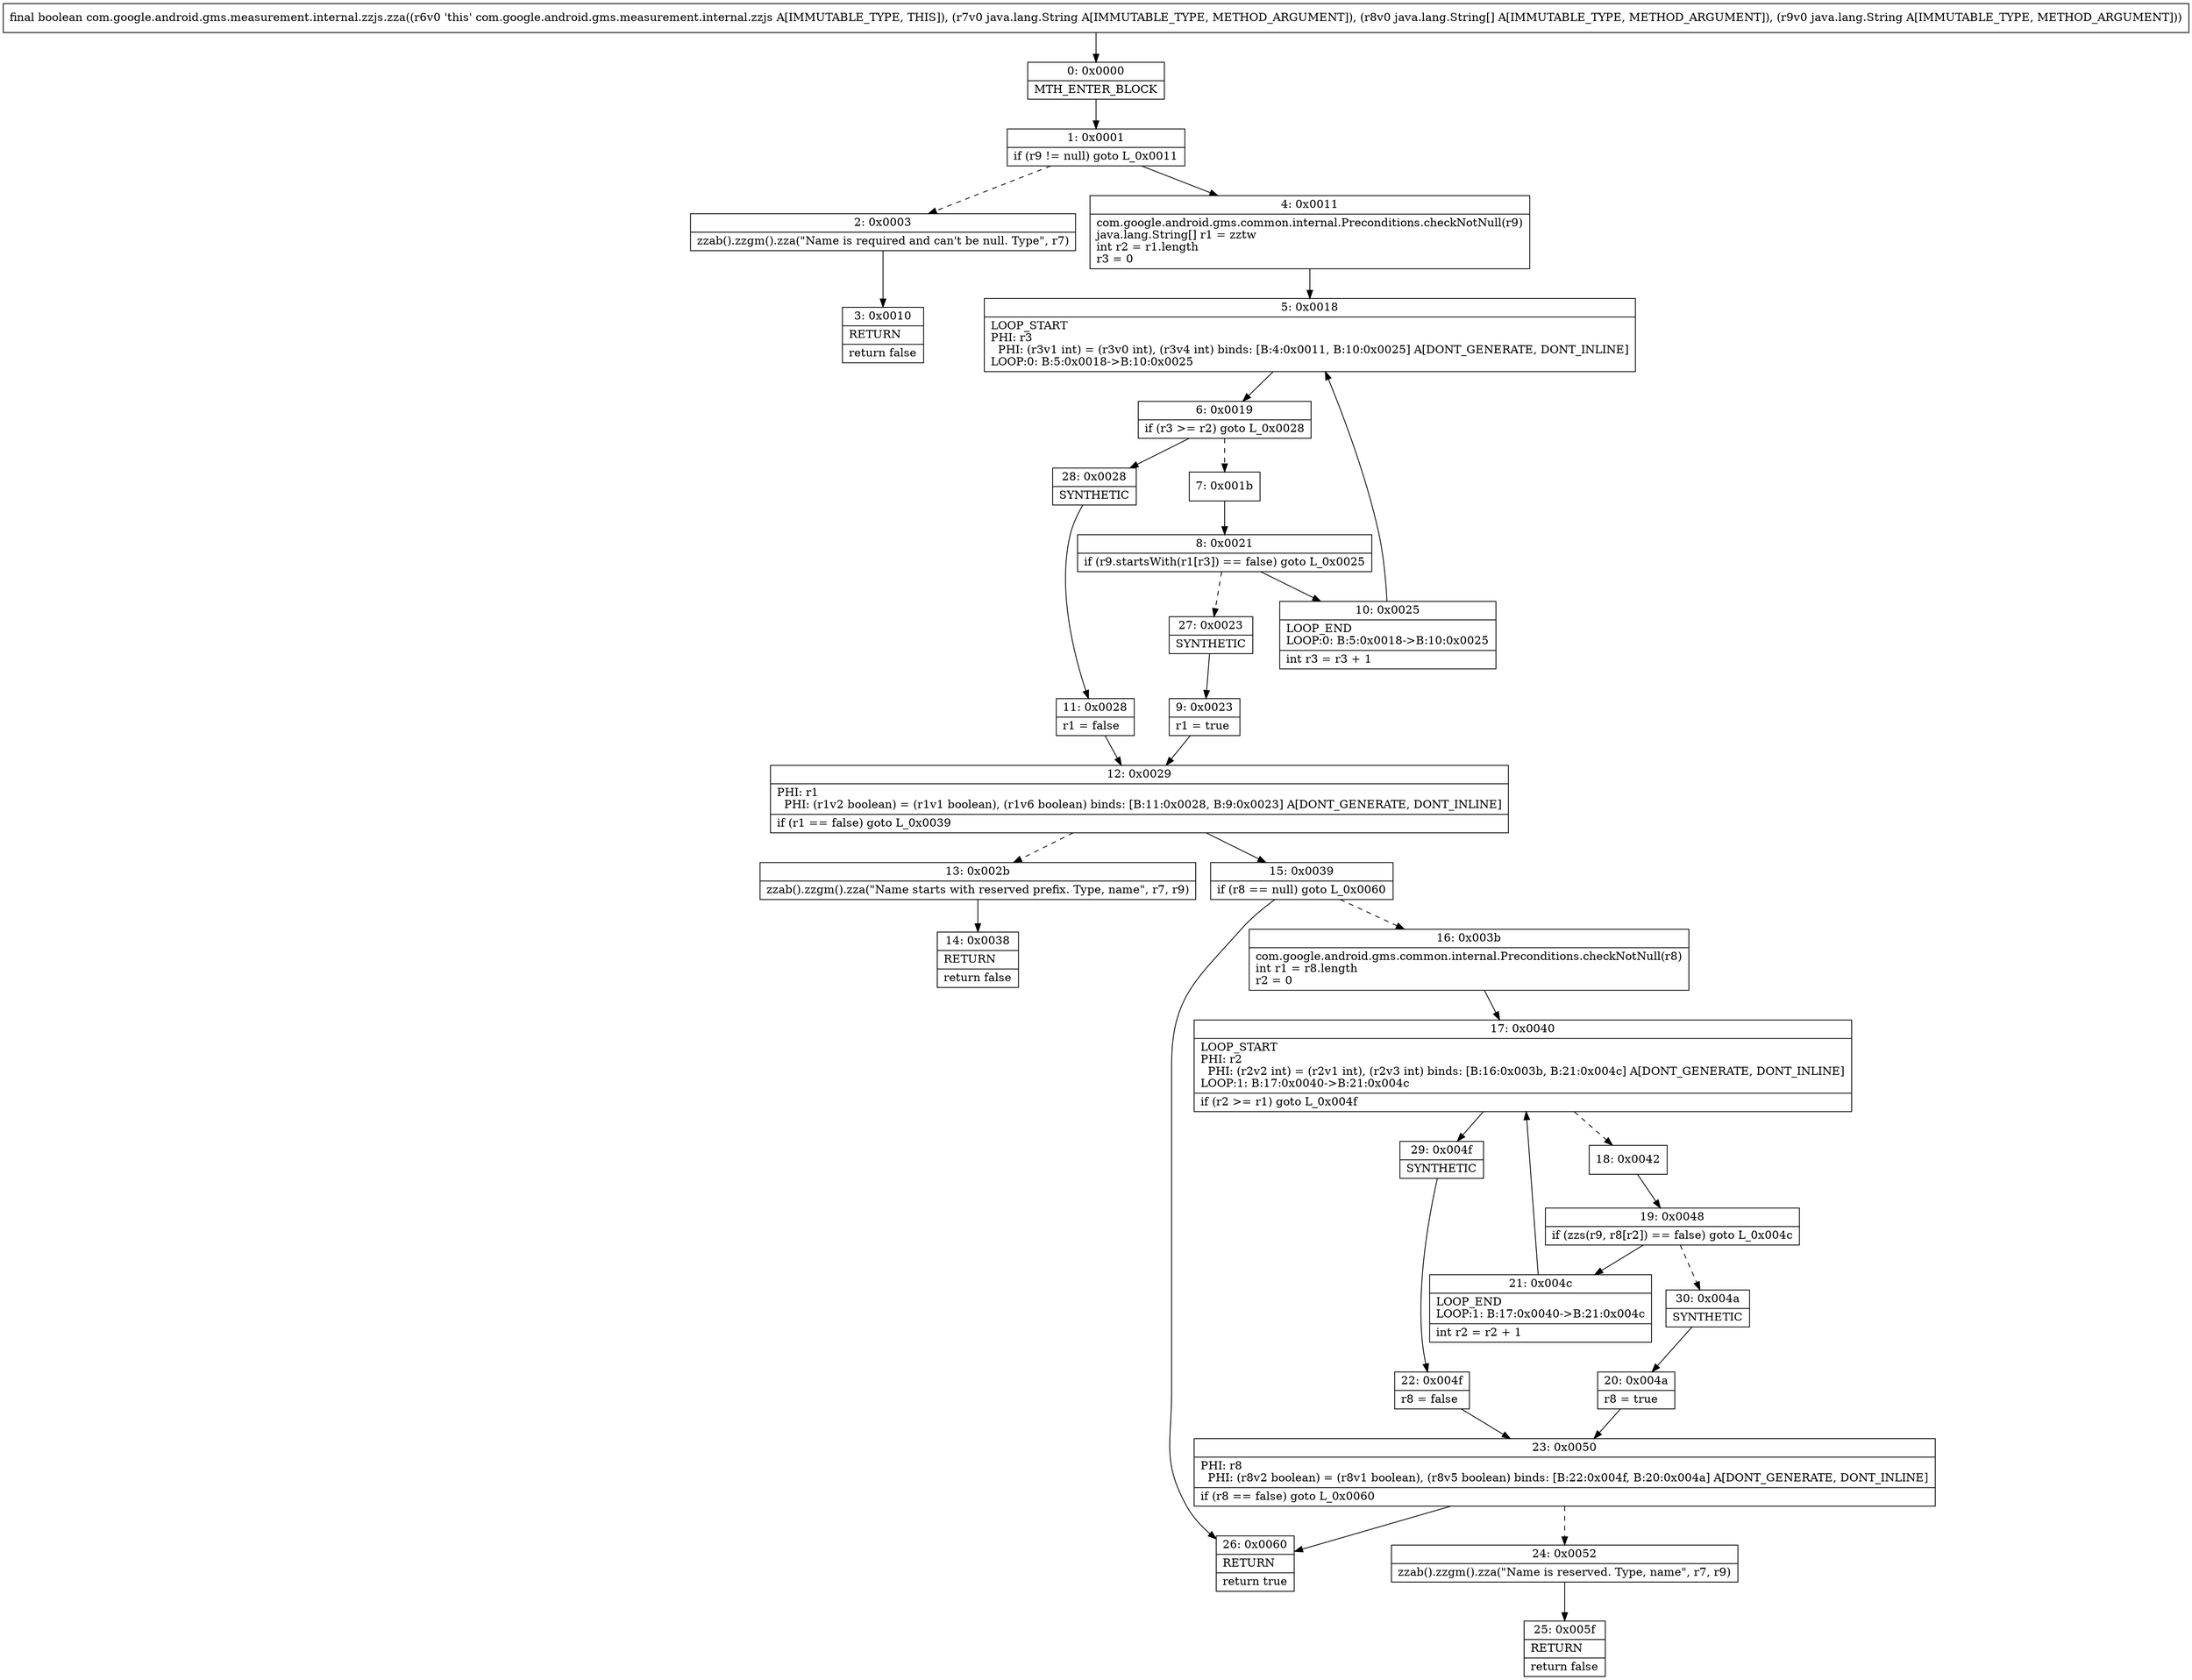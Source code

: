 digraph "CFG forcom.google.android.gms.measurement.internal.zzjs.zza(Ljava\/lang\/String;[Ljava\/lang\/String;Ljava\/lang\/String;)Z" {
Node_0 [shape=record,label="{0\:\ 0x0000|MTH_ENTER_BLOCK\l}"];
Node_1 [shape=record,label="{1\:\ 0x0001|if (r9 != null) goto L_0x0011\l}"];
Node_2 [shape=record,label="{2\:\ 0x0003|zzab().zzgm().zza(\"Name is required and can't be null. Type\", r7)\l}"];
Node_3 [shape=record,label="{3\:\ 0x0010|RETURN\l|return false\l}"];
Node_4 [shape=record,label="{4\:\ 0x0011|com.google.android.gms.common.internal.Preconditions.checkNotNull(r9)\ljava.lang.String[] r1 = zztw\lint r2 = r1.length\lr3 = 0\l}"];
Node_5 [shape=record,label="{5\:\ 0x0018|LOOP_START\lPHI: r3 \l  PHI: (r3v1 int) = (r3v0 int), (r3v4 int) binds: [B:4:0x0011, B:10:0x0025] A[DONT_GENERATE, DONT_INLINE]\lLOOP:0: B:5:0x0018\-\>B:10:0x0025\l}"];
Node_6 [shape=record,label="{6\:\ 0x0019|if (r3 \>= r2) goto L_0x0028\l}"];
Node_7 [shape=record,label="{7\:\ 0x001b}"];
Node_8 [shape=record,label="{8\:\ 0x0021|if (r9.startsWith(r1[r3]) == false) goto L_0x0025\l}"];
Node_9 [shape=record,label="{9\:\ 0x0023|r1 = true\l}"];
Node_10 [shape=record,label="{10\:\ 0x0025|LOOP_END\lLOOP:0: B:5:0x0018\-\>B:10:0x0025\l|int r3 = r3 + 1\l}"];
Node_11 [shape=record,label="{11\:\ 0x0028|r1 = false\l}"];
Node_12 [shape=record,label="{12\:\ 0x0029|PHI: r1 \l  PHI: (r1v2 boolean) = (r1v1 boolean), (r1v6 boolean) binds: [B:11:0x0028, B:9:0x0023] A[DONT_GENERATE, DONT_INLINE]\l|if (r1 == false) goto L_0x0039\l}"];
Node_13 [shape=record,label="{13\:\ 0x002b|zzab().zzgm().zza(\"Name starts with reserved prefix. Type, name\", r7, r9)\l}"];
Node_14 [shape=record,label="{14\:\ 0x0038|RETURN\l|return false\l}"];
Node_15 [shape=record,label="{15\:\ 0x0039|if (r8 == null) goto L_0x0060\l}"];
Node_16 [shape=record,label="{16\:\ 0x003b|com.google.android.gms.common.internal.Preconditions.checkNotNull(r8)\lint r1 = r8.length\lr2 = 0\l}"];
Node_17 [shape=record,label="{17\:\ 0x0040|LOOP_START\lPHI: r2 \l  PHI: (r2v2 int) = (r2v1 int), (r2v3 int) binds: [B:16:0x003b, B:21:0x004c] A[DONT_GENERATE, DONT_INLINE]\lLOOP:1: B:17:0x0040\-\>B:21:0x004c\l|if (r2 \>= r1) goto L_0x004f\l}"];
Node_18 [shape=record,label="{18\:\ 0x0042}"];
Node_19 [shape=record,label="{19\:\ 0x0048|if (zzs(r9, r8[r2]) == false) goto L_0x004c\l}"];
Node_20 [shape=record,label="{20\:\ 0x004a|r8 = true\l}"];
Node_21 [shape=record,label="{21\:\ 0x004c|LOOP_END\lLOOP:1: B:17:0x0040\-\>B:21:0x004c\l|int r2 = r2 + 1\l}"];
Node_22 [shape=record,label="{22\:\ 0x004f|r8 = false\l}"];
Node_23 [shape=record,label="{23\:\ 0x0050|PHI: r8 \l  PHI: (r8v2 boolean) = (r8v1 boolean), (r8v5 boolean) binds: [B:22:0x004f, B:20:0x004a] A[DONT_GENERATE, DONT_INLINE]\l|if (r8 == false) goto L_0x0060\l}"];
Node_24 [shape=record,label="{24\:\ 0x0052|zzab().zzgm().zza(\"Name is reserved. Type, name\", r7, r9)\l}"];
Node_25 [shape=record,label="{25\:\ 0x005f|RETURN\l|return false\l}"];
Node_26 [shape=record,label="{26\:\ 0x0060|RETURN\l|return true\l}"];
Node_27 [shape=record,label="{27\:\ 0x0023|SYNTHETIC\l}"];
Node_28 [shape=record,label="{28\:\ 0x0028|SYNTHETIC\l}"];
Node_29 [shape=record,label="{29\:\ 0x004f|SYNTHETIC\l}"];
Node_30 [shape=record,label="{30\:\ 0x004a|SYNTHETIC\l}"];
MethodNode[shape=record,label="{final boolean com.google.android.gms.measurement.internal.zzjs.zza((r6v0 'this' com.google.android.gms.measurement.internal.zzjs A[IMMUTABLE_TYPE, THIS]), (r7v0 java.lang.String A[IMMUTABLE_TYPE, METHOD_ARGUMENT]), (r8v0 java.lang.String[] A[IMMUTABLE_TYPE, METHOD_ARGUMENT]), (r9v0 java.lang.String A[IMMUTABLE_TYPE, METHOD_ARGUMENT])) }"];
MethodNode -> Node_0;
Node_0 -> Node_1;
Node_1 -> Node_2[style=dashed];
Node_1 -> Node_4;
Node_2 -> Node_3;
Node_4 -> Node_5;
Node_5 -> Node_6;
Node_6 -> Node_7[style=dashed];
Node_6 -> Node_28;
Node_7 -> Node_8;
Node_8 -> Node_10;
Node_8 -> Node_27[style=dashed];
Node_9 -> Node_12;
Node_10 -> Node_5;
Node_11 -> Node_12;
Node_12 -> Node_13[style=dashed];
Node_12 -> Node_15;
Node_13 -> Node_14;
Node_15 -> Node_16[style=dashed];
Node_15 -> Node_26;
Node_16 -> Node_17;
Node_17 -> Node_18[style=dashed];
Node_17 -> Node_29;
Node_18 -> Node_19;
Node_19 -> Node_21;
Node_19 -> Node_30[style=dashed];
Node_20 -> Node_23;
Node_21 -> Node_17;
Node_22 -> Node_23;
Node_23 -> Node_24[style=dashed];
Node_23 -> Node_26;
Node_24 -> Node_25;
Node_27 -> Node_9;
Node_28 -> Node_11;
Node_29 -> Node_22;
Node_30 -> Node_20;
}


